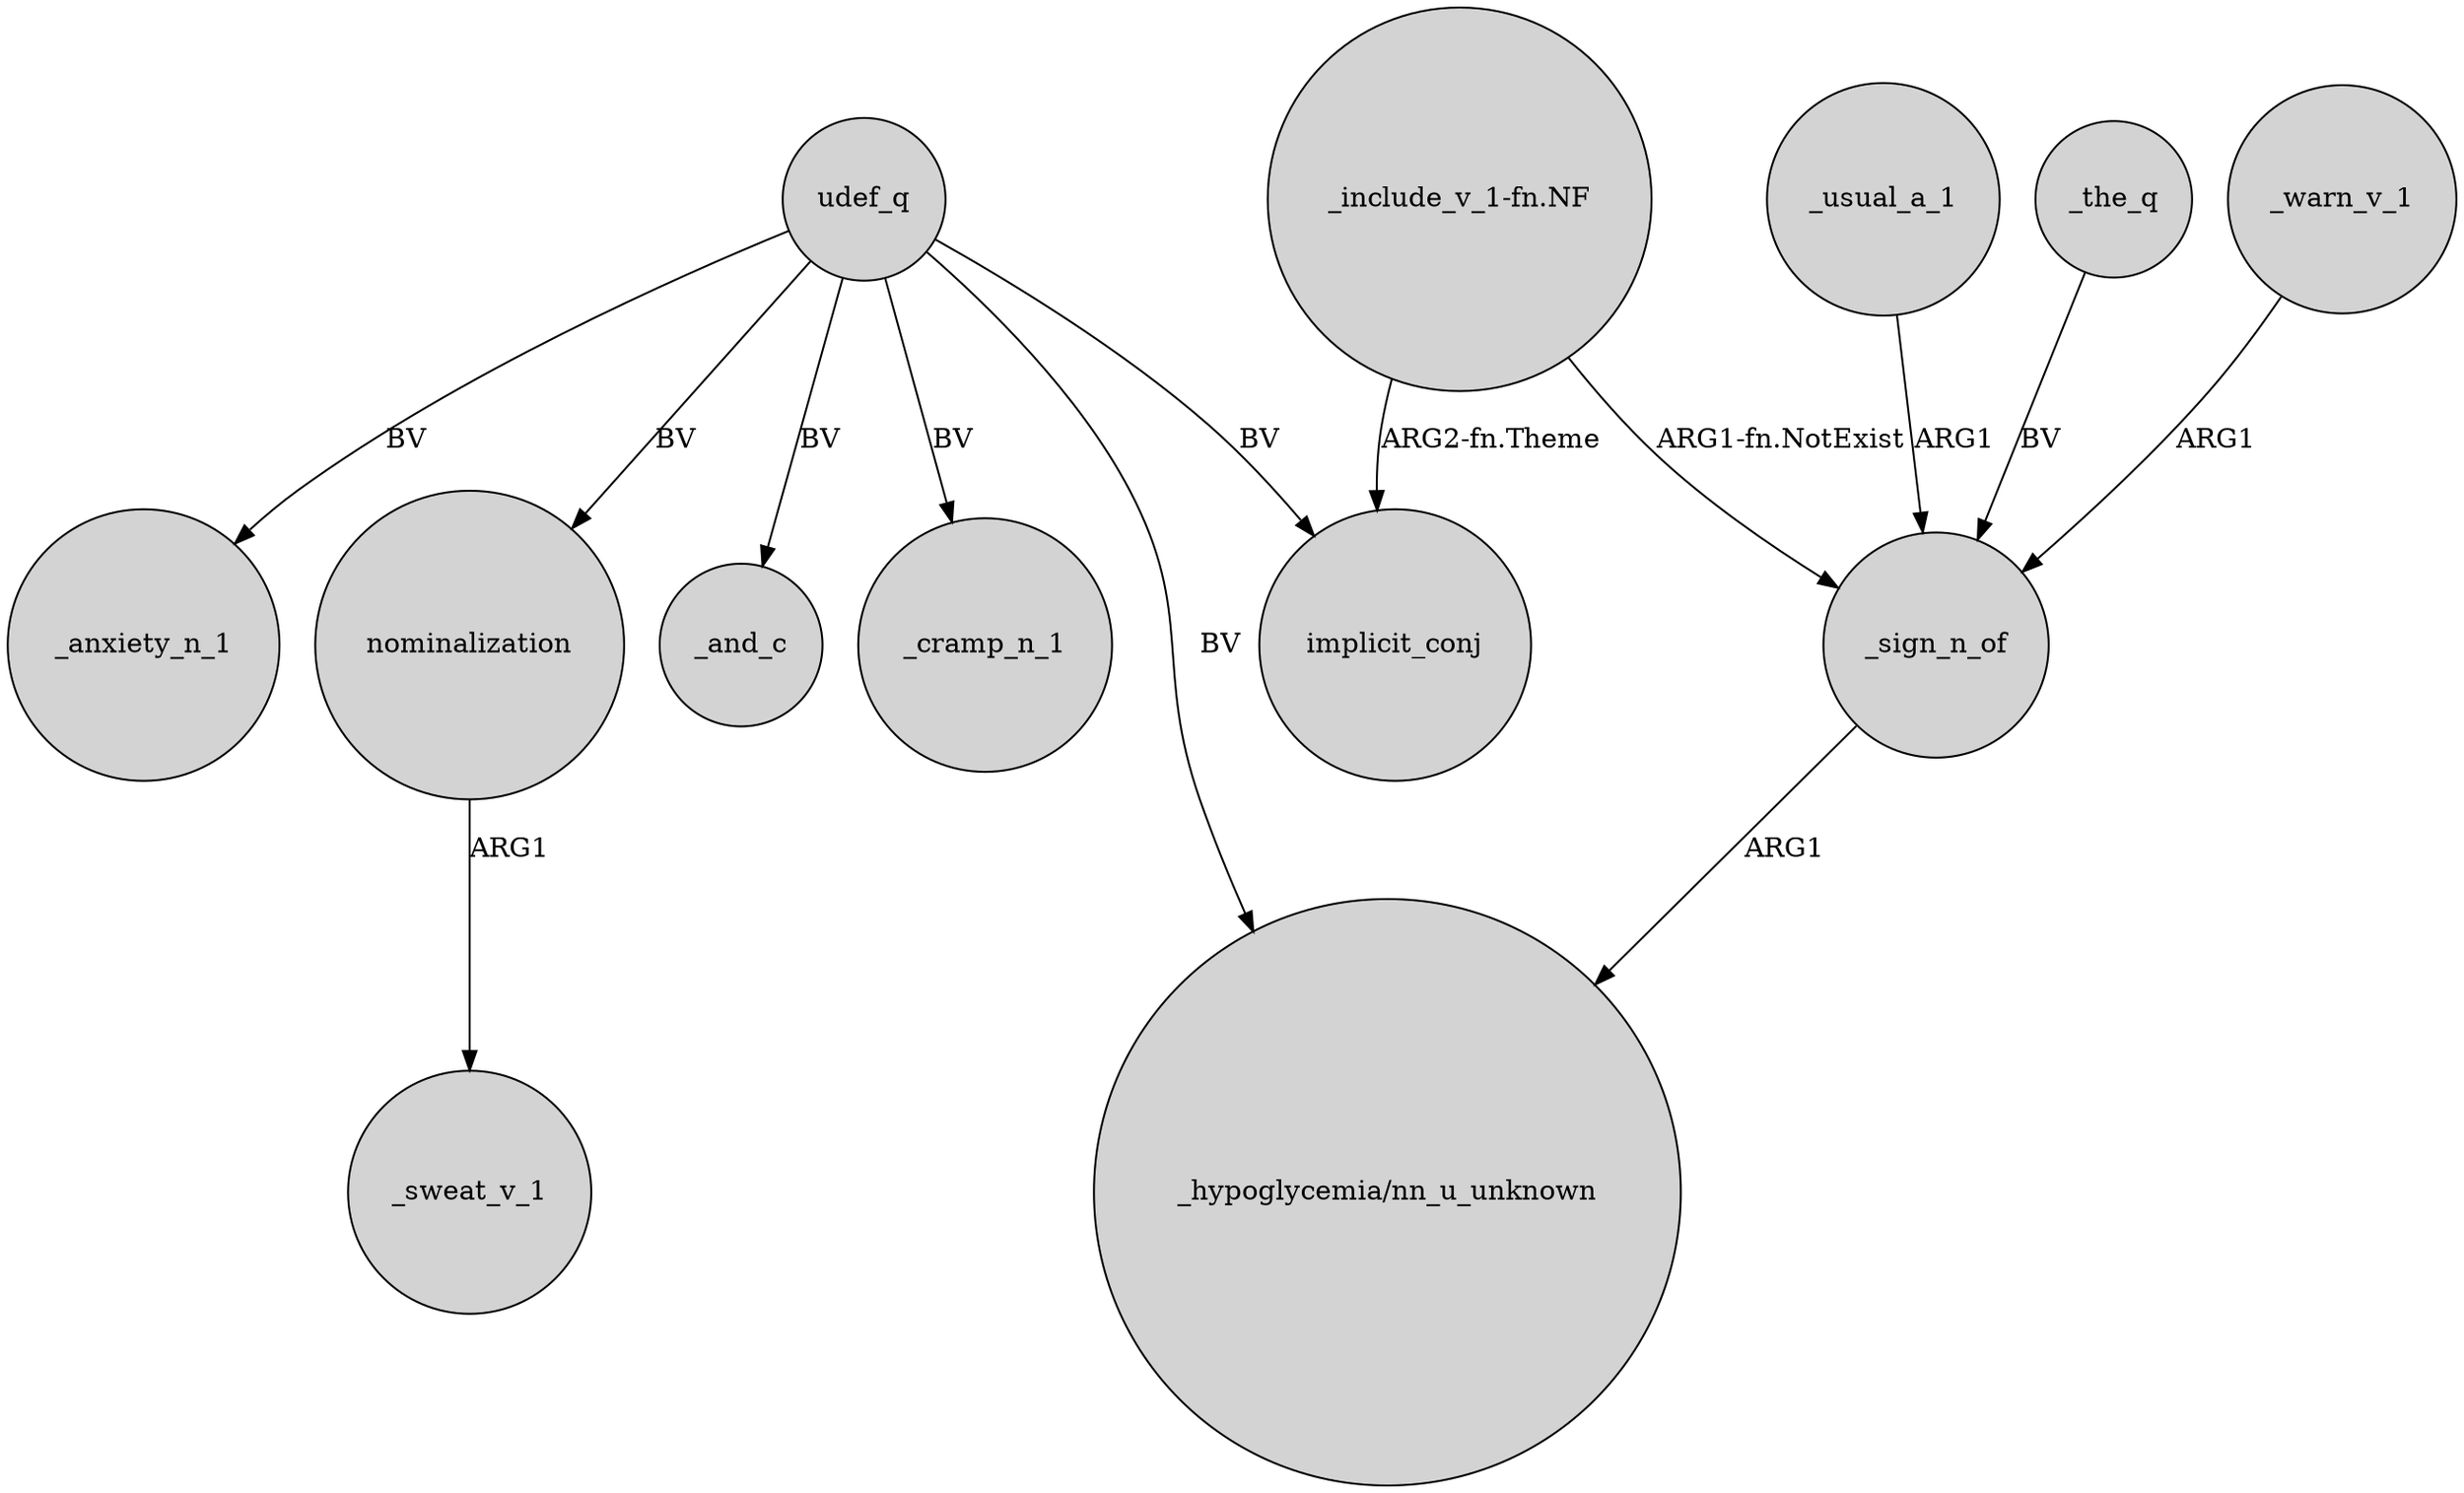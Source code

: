 digraph {
	node [shape=circle style=filled]
	_sign_n_of -> "_hypoglycemia/nn_u_unknown" [label=ARG1]
	_warn_v_1 -> _sign_n_of [label=ARG1]
	_usual_a_1 -> _sign_n_of [label=ARG1]
	"_include_v_1-fn.NF" -> _sign_n_of [label="ARG1-fn.NotExist"]
	udef_q -> "_hypoglycemia/nn_u_unknown" [label=BV]
	udef_q -> implicit_conj [label=BV]
	udef_q -> _and_c [label=BV]
	udef_q -> _cramp_n_1 [label=BV]
	udef_q -> nominalization [label=BV]
	_the_q -> _sign_n_of [label=BV]
	nominalization -> _sweat_v_1 [label=ARG1]
	"_include_v_1-fn.NF" -> implicit_conj [label="ARG2-fn.Theme"]
	udef_q -> _anxiety_n_1 [label=BV]
}
